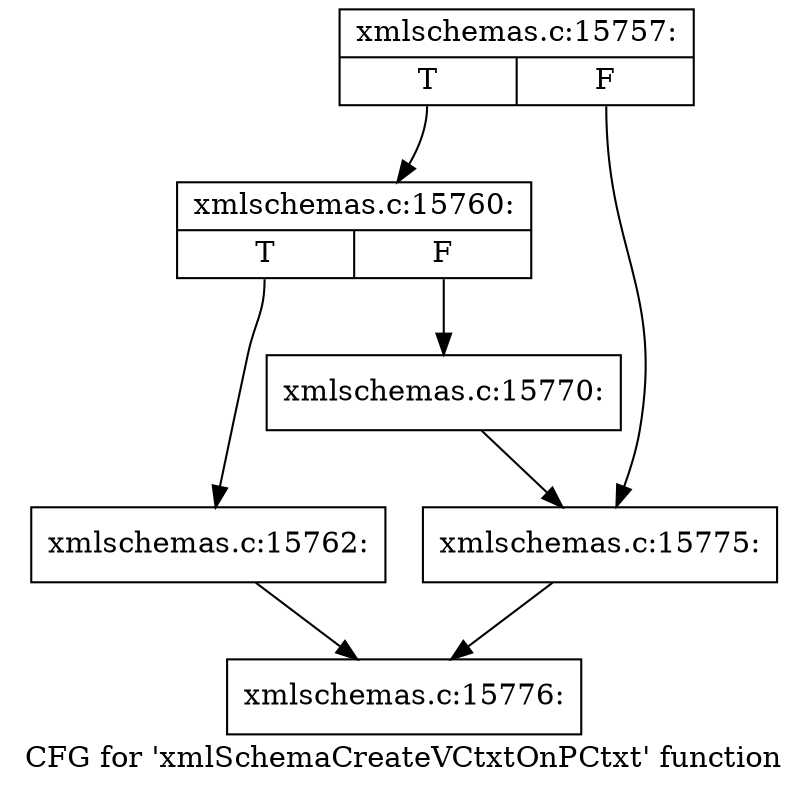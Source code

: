 digraph "CFG for 'xmlSchemaCreateVCtxtOnPCtxt' function" {
	label="CFG for 'xmlSchemaCreateVCtxtOnPCtxt' function";

	Node0x519abf0 [shape=record,label="{xmlschemas.c:15757:|{<s0>T|<s1>F}}"];
	Node0x519abf0:s0 -> Node0x519ef10;
	Node0x519abf0:s1 -> Node0x519e8e0;
	Node0x519ef10 [shape=record,label="{xmlschemas.c:15760:|{<s0>T|<s1>F}}"];
	Node0x519ef10:s0 -> Node0x51a0580;
	Node0x519ef10:s1 -> Node0x51a05d0;
	Node0x51a0580 [shape=record,label="{xmlschemas.c:15762:}"];
	Node0x51a0580 -> Node0x519ec20;
	Node0x51a05d0 [shape=record,label="{xmlschemas.c:15770:}"];
	Node0x51a05d0 -> Node0x519e8e0;
	Node0x519e8e0 [shape=record,label="{xmlschemas.c:15775:}"];
	Node0x519e8e0 -> Node0x519ec20;
	Node0x519ec20 [shape=record,label="{xmlschemas.c:15776:}"];
}
